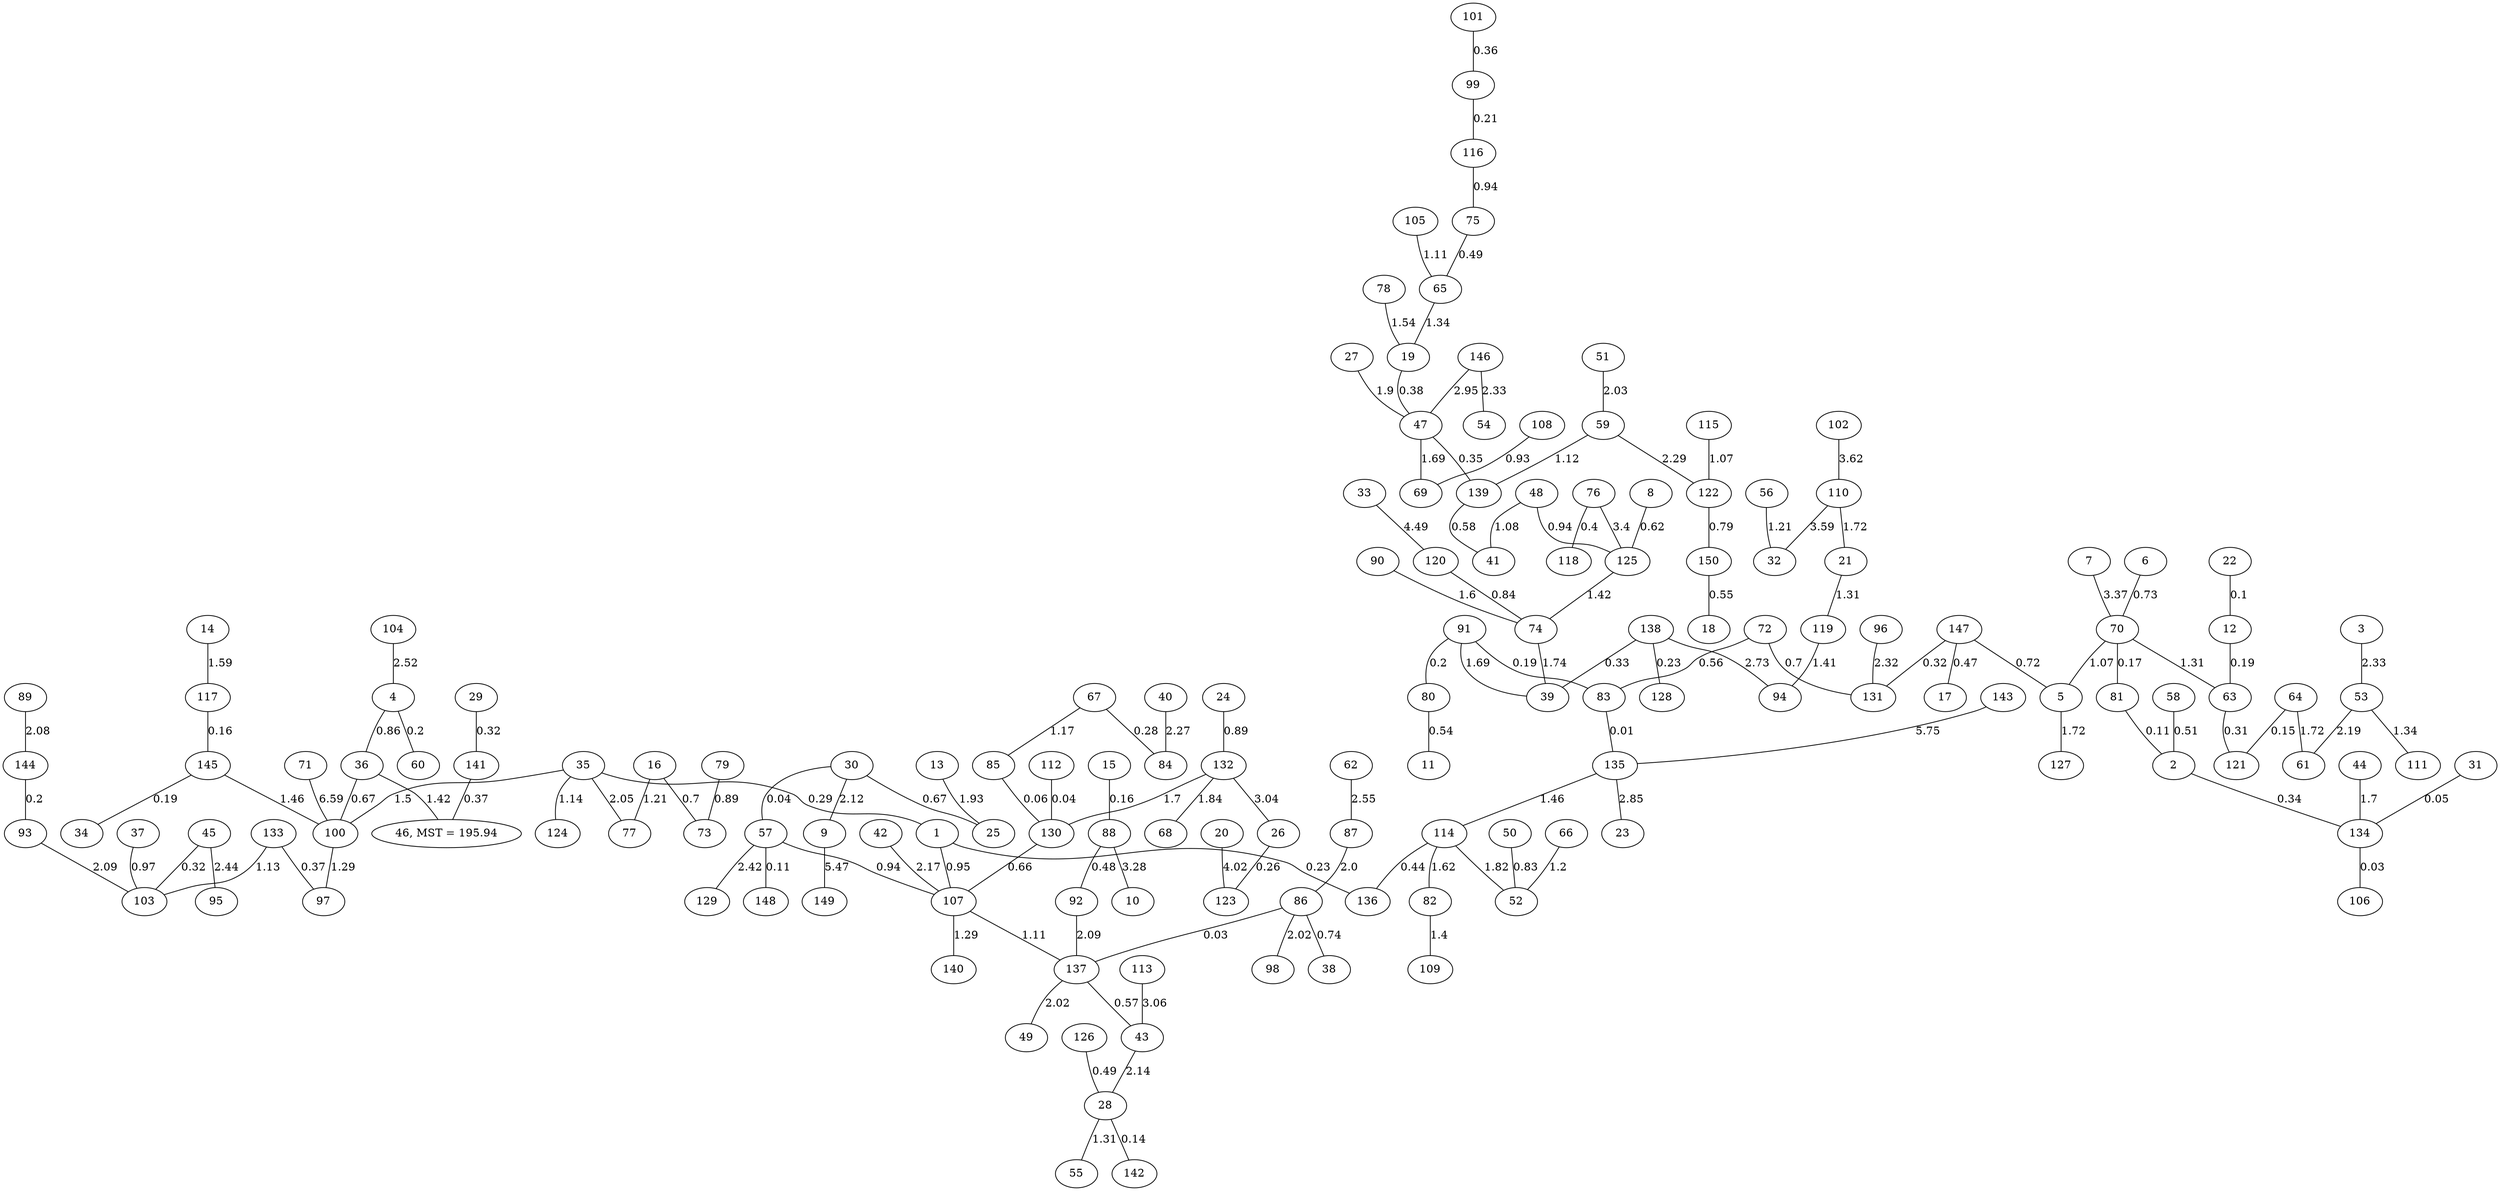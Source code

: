 graph kruskalI_Erdos_Renyi{
71--100 [label=6.59]
143--135 [label=5.75]
9--149 [label=5.47]
33--120 [label=4.49]
20--123 [label=4.02]
102--110 [label=3.62]
110--32 [label=3.59]
76--125 [label=3.4]
7--70 [label=3.37]
88--10 [label=3.28]
113--43 [label=3.06]
132--26 [label=3.04]
146--47 [label=2.95]
135--23 [label=2.85]
138--94 [label=2.73]
62--87 [label=2.55]
104--4 [label=2.52]
45--95 [label=2.44]
57--129 [label=2.42]
146--54 [label=2.33]
3--53 [label=2.33]
96--131 [label=2.32]
59--122 [label=2.29]
40--84 [label=2.27]
53--61 [label=2.19]
42--107 [label=2.17]
43--28 [label=2.14]
30--9 [label=2.12]
92--137 [label=2.09]
93--103 [label=2.09]
89--144 [label=2.08]
35--77 [label=2.05]
51--59 [label=2.03]
137--49 [label=2.02]
86--98 [label=2.02]
87--86 [label=2.0]
13--25 [label=1.93]
27--47 [label=1.9]
132--68 [label=1.84]
114--52 [label=1.82]
74--39 [label=1.74]
5--127 [label=1.72]
64--61 [label=1.72]
110--21 [label=1.72]
44--134 [label=1.7]
132--130 [label=1.7]
47--69 [label=1.69]
91--39 [label=1.69]
114--82 [label=1.62]
90--74 [label=1.6]
14--117 [label=1.59]
78--19 [label=1.54]
35--100 [label=1.5]
135--114 [label=1.46]
145--100 [label=1.46]
36--46 [label=1.42]
125--74 [label=1.42]
119--94 [label=1.41]
82--109 [label=1.4]
65--19 [label=1.34]
53--111 [label=1.34]
28--55 [label=1.31]
21--119 [label=1.31]
70--63 [label=1.31]
107--140 [label=1.29]
100--97 [label=1.29]
56--32 [label=1.21]
16--77 [label=1.21]
66--52 [label=1.2]
67--85 [label=1.17]
35--124 [label=1.14]
133--103 [label=1.13]
59--139 [label=1.12]
107--137 [label=1.11]
105--65 [label=1.11]
48--41 [label=1.08]
115--122 [label=1.07]
70--5 [label=1.07]
37--103 [label=0.97]
1--107 [label=0.95]
48--125 [label=0.94]
116--75 [label=0.94]
57--107 [label=0.94]
108--69 [label=0.93]
79--73 [label=0.89]
24--132 [label=0.89]
4--36 [label=0.86]
120--74 [label=0.84]
50--52 [label=0.83]
122--150 [label=0.79]
86--38 [label=0.74]
6--70 [label=0.73]
147--5 [label=0.72]
72--131 [label=0.7]
16--73 [label=0.7]
36--100 [label=0.67]
30--25 [label=0.67]
130--107 [label=0.66]
8--125 [label=0.62]
139--41 [label=0.58]
137--43 [label=0.57]
72--83 [label=0.56]
150--18 [label=0.55]
80--11 [label=0.54]
58--2 [label=0.51]
126--28 [label=0.49]
75--65 [label=0.49]
88--92 [label=0.48]
147--17 [label=0.47]
114--136 [label=0.44]
76--118 [label=0.4]
19--47 [label=0.38]
141--46 [label=0.37]
133--97 [label=0.37]
101--99 [label=0.36]
47--139 [label=0.35]
2--134 [label=0.34]
138--39 [label=0.33]
147--131 [label=0.32]
45--103 [label=0.32]
29--141 [label=0.32]
63--121 [label=0.31]
35--1 [label=0.29]
67--84 [label=0.28]
26--123 [label=0.26]
138--128 [label=0.23]
1--136 [label=0.23]
99--116 [label=0.21]
144--93 [label=0.2]
91--80 [label=0.2]
4--60 [label=0.2]
91--83 [label=0.19]
12--63 [label=0.19]
145--34 [label=0.19]
70--81 [label=0.17]
117--145 [label=0.16]
15--88 [label=0.16]
64--121 [label=0.15]
28--142 [label=0.14]
57--148 [label=0.11]
81--2 [label=0.11]
22--12 [label=0.1]
85--130 [label=0.06]
31--134 [label=0.05]
112--130 [label=0.04]
30--57 [label=0.04]
134--106 [label=0.03]
86--137 [label=0.03]
83--135 [label=0.01]
46 [label="46, MST = 195.94"]
}
